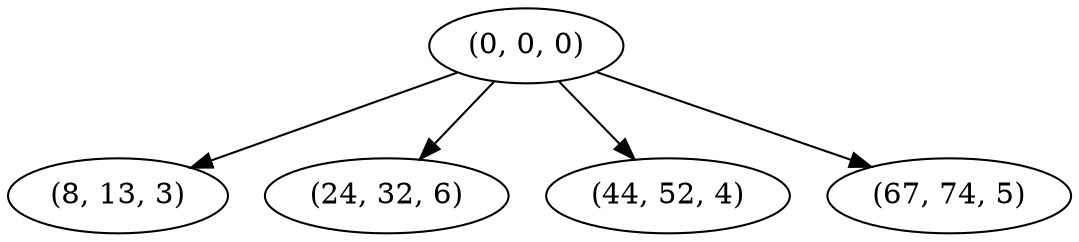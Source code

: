 digraph tree {
    "(0, 0, 0)";
    "(8, 13, 3)";
    "(24, 32, 6)";
    "(44, 52, 4)";
    "(67, 74, 5)";
    "(0, 0, 0)" -> "(8, 13, 3)";
    "(0, 0, 0)" -> "(24, 32, 6)";
    "(0, 0, 0)" -> "(44, 52, 4)";
    "(0, 0, 0)" -> "(67, 74, 5)";
}
